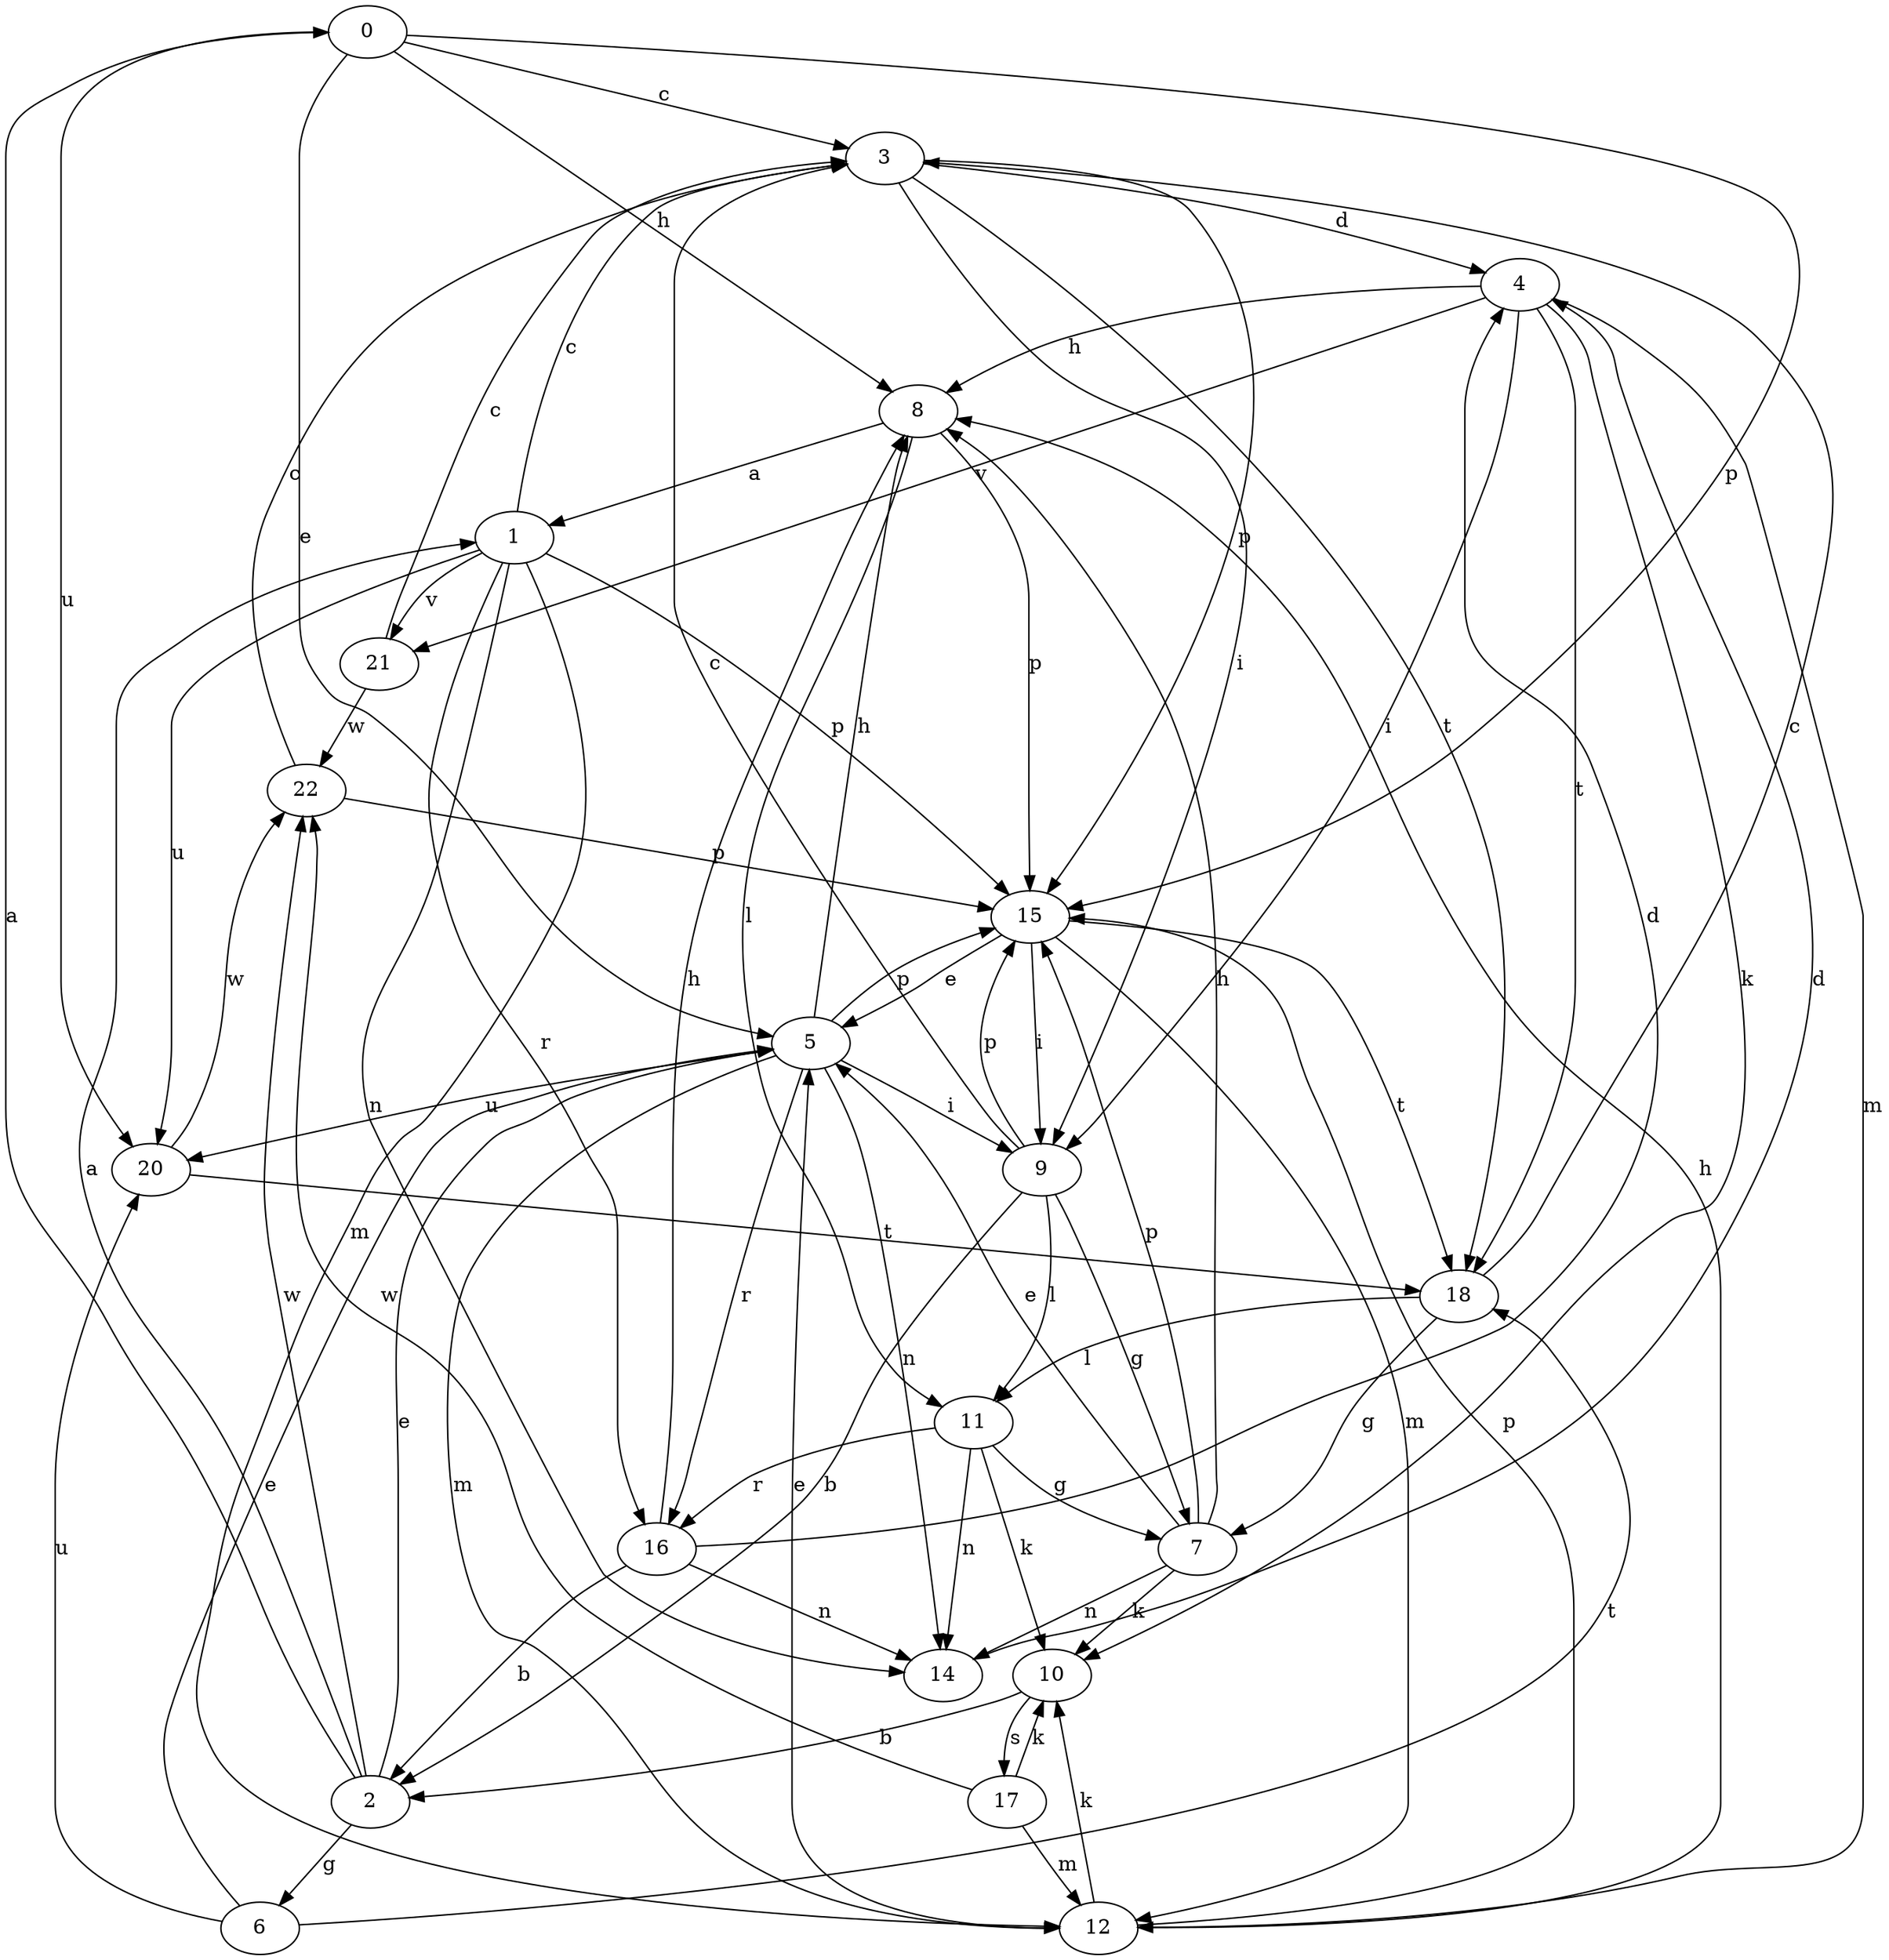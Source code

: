 strict digraph  {
0;
1;
2;
3;
4;
5;
6;
7;
8;
9;
10;
11;
12;
14;
15;
16;
17;
18;
20;
21;
22;
0 -> 3  [label=c];
0 -> 5  [label=e];
0 -> 8  [label=h];
0 -> 15  [label=p];
0 -> 20  [label=u];
1 -> 3  [label=c];
1 -> 12  [label=m];
1 -> 14  [label=n];
1 -> 15  [label=p];
1 -> 16  [label=r];
1 -> 20  [label=u];
1 -> 21  [label=v];
2 -> 0  [label=a];
2 -> 1  [label=a];
2 -> 5  [label=e];
2 -> 6  [label=g];
2 -> 22  [label=w];
3 -> 4  [label=d];
3 -> 9  [label=i];
3 -> 15  [label=p];
3 -> 18  [label=t];
4 -> 8  [label=h];
4 -> 9  [label=i];
4 -> 10  [label=k];
4 -> 12  [label=m];
4 -> 18  [label=t];
4 -> 21  [label=v];
5 -> 8  [label=h];
5 -> 9  [label=i];
5 -> 12  [label=m];
5 -> 14  [label=n];
5 -> 15  [label=p];
5 -> 16  [label=r];
5 -> 20  [label=u];
6 -> 5  [label=e];
6 -> 18  [label=t];
6 -> 20  [label=u];
7 -> 5  [label=e];
7 -> 8  [label=h];
7 -> 10  [label=k];
7 -> 14  [label=n];
7 -> 15  [label=p];
8 -> 1  [label=a];
8 -> 11  [label=l];
8 -> 15  [label=p];
9 -> 2  [label=b];
9 -> 3  [label=c];
9 -> 7  [label=g];
9 -> 11  [label=l];
9 -> 15  [label=p];
10 -> 2  [label=b];
10 -> 17  [label=s];
11 -> 7  [label=g];
11 -> 10  [label=k];
11 -> 14  [label=n];
11 -> 16  [label=r];
12 -> 5  [label=e];
12 -> 8  [label=h];
12 -> 10  [label=k];
12 -> 15  [label=p];
14 -> 4  [label=d];
15 -> 5  [label=e];
15 -> 9  [label=i];
15 -> 12  [label=m];
15 -> 18  [label=t];
16 -> 2  [label=b];
16 -> 4  [label=d];
16 -> 8  [label=h];
16 -> 14  [label=n];
17 -> 10  [label=k];
17 -> 12  [label=m];
17 -> 22  [label=w];
18 -> 3  [label=c];
18 -> 7  [label=g];
18 -> 11  [label=l];
20 -> 18  [label=t];
20 -> 22  [label=w];
21 -> 3  [label=c];
21 -> 22  [label=w];
22 -> 3  [label=c];
22 -> 15  [label=p];
}
